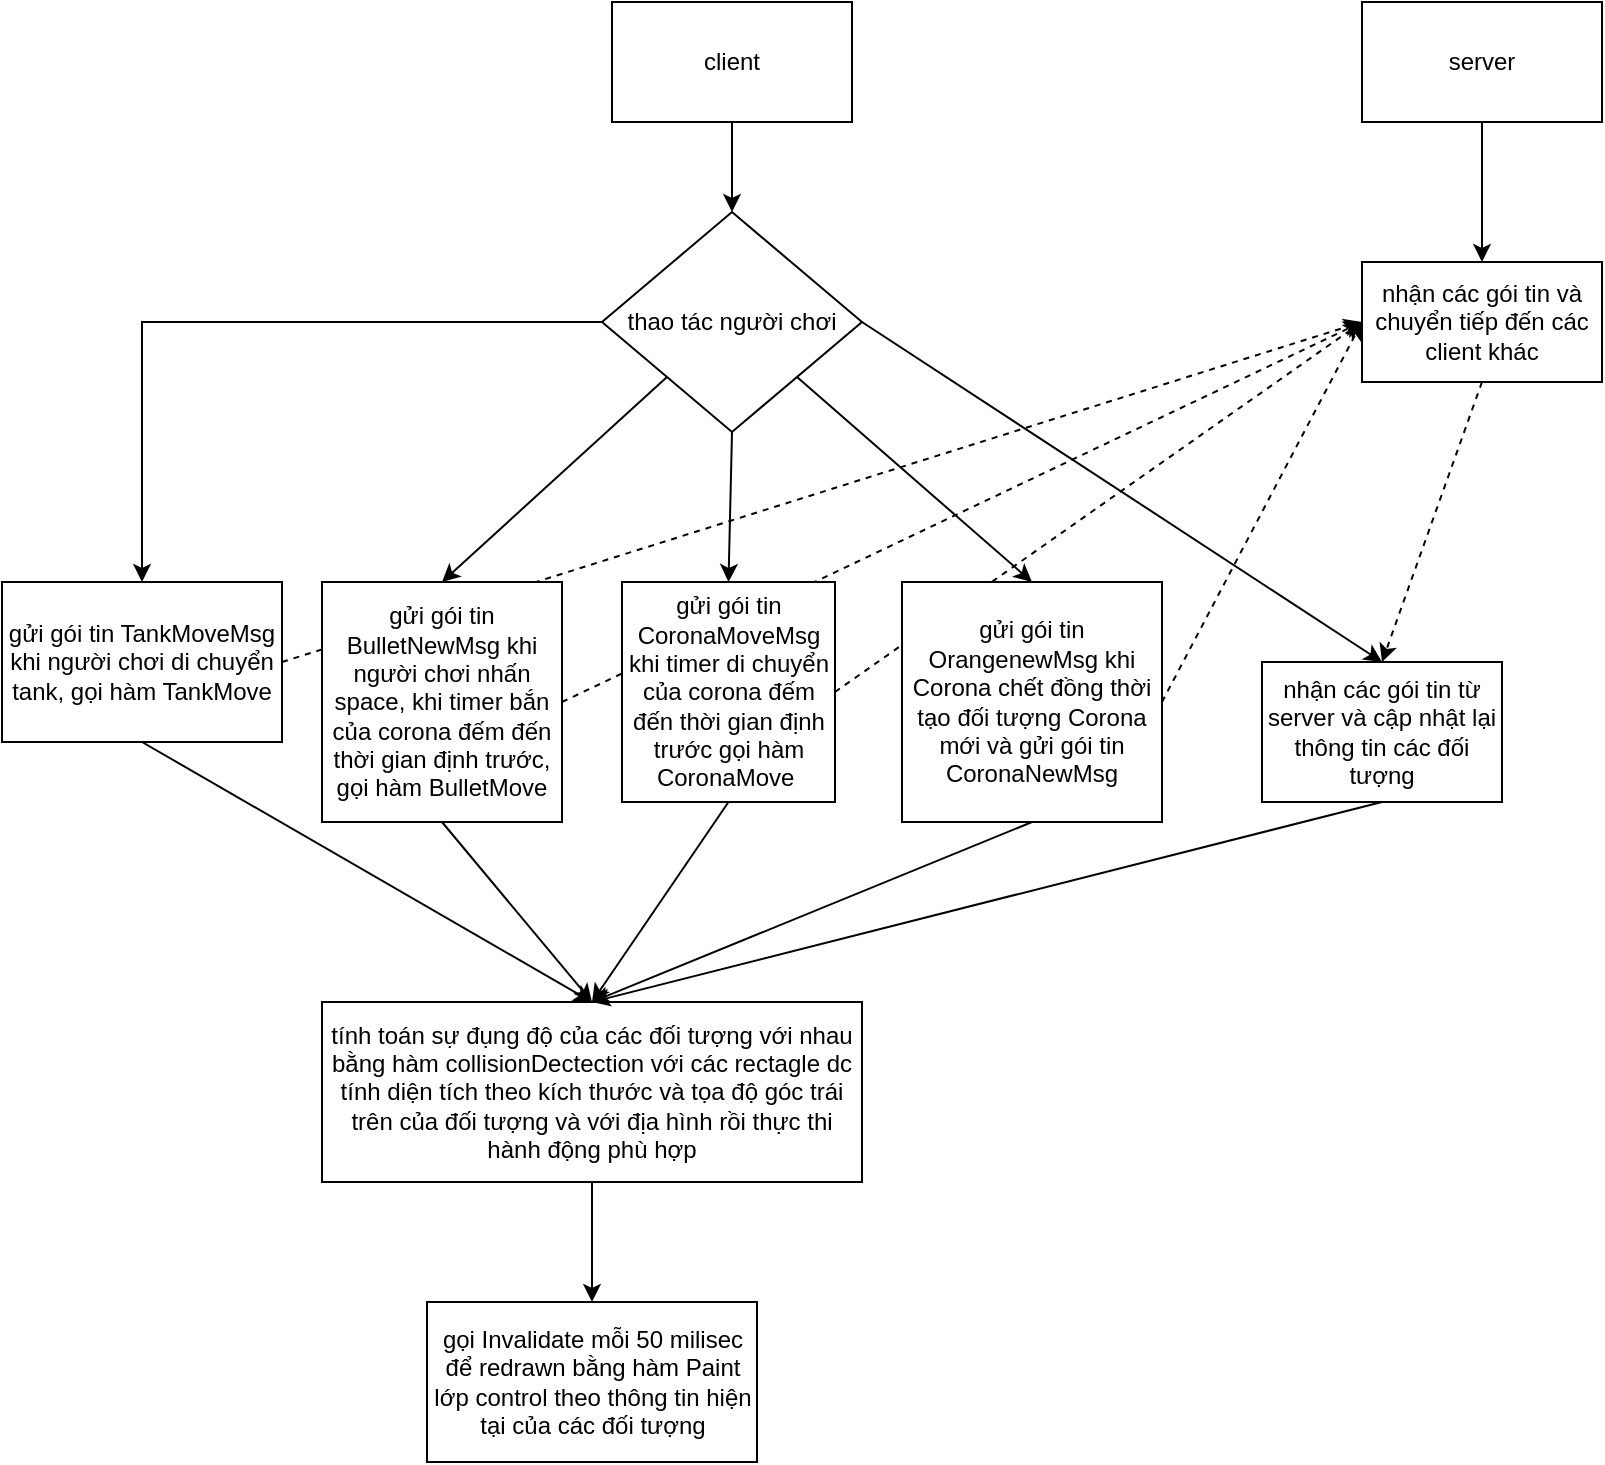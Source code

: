 <mxfile version="20.0.0" type="device"><diagram id="y2har8hItUHUgtyZlYA3" name="Page-1"><mxGraphModel dx="1038" dy="489" grid="1" gridSize="10" guides="1" tooltips="1" connect="1" arrows="1" fold="1" page="1" pageScale="1" pageWidth="827" pageHeight="1169" math="0" shadow="0"><root><mxCell id="0"/><mxCell id="1" parent="0"/><mxCell id="c4s352DIlHbyxNWYhS-Y-6" style="edgeStyle=orthogonalEdgeStyle;rounded=0;orthogonalLoop=1;jettySize=auto;html=1;exitX=0.5;exitY=1;exitDx=0;exitDy=0;entryX=0.5;entryY=0;entryDx=0;entryDy=0;" edge="1" parent="1" source="c4s352DIlHbyxNWYhS-Y-1" target="c4s352DIlHbyxNWYhS-Y-5"><mxGeometry relative="1" as="geometry"/></mxCell><mxCell id="c4s352DIlHbyxNWYhS-Y-1" value="client" style="rounded=0;whiteSpace=wrap;html=1;" vertex="1" parent="1"><mxGeometry x="315" y="20" width="120" height="60" as="geometry"/></mxCell><mxCell id="c4s352DIlHbyxNWYhS-Y-16" style="edgeStyle=none;rounded=0;orthogonalLoop=1;jettySize=auto;html=1;exitX=0.5;exitY=1;exitDx=0;exitDy=0;entryX=0.5;entryY=0;entryDx=0;entryDy=0;" edge="1" parent="1" source="c4s352DIlHbyxNWYhS-Y-2" target="c4s352DIlHbyxNWYhS-Y-4"><mxGeometry relative="1" as="geometry"/></mxCell><mxCell id="c4s352DIlHbyxNWYhS-Y-2" value="server" style="rounded=0;whiteSpace=wrap;html=1;" vertex="1" parent="1"><mxGeometry x="690" y="20" width="120" height="60" as="geometry"/></mxCell><mxCell id="c4s352DIlHbyxNWYhS-Y-20" style="edgeStyle=none;rounded=0;orthogonalLoop=1;jettySize=auto;html=1;exitX=1;exitY=0.5;exitDx=0;exitDy=0;dashed=1;" edge="1" parent="1" source="c4s352DIlHbyxNWYhS-Y-3"><mxGeometry relative="1" as="geometry"><mxPoint x="690" y="180" as="targetPoint"/></mxGeometry></mxCell><mxCell id="c4s352DIlHbyxNWYhS-Y-26" style="edgeStyle=none;rounded=0;orthogonalLoop=1;jettySize=auto;html=1;exitX=0.5;exitY=1;exitDx=0;exitDy=0;entryX=0.5;entryY=0;entryDx=0;entryDy=0;" edge="1" parent="1" source="c4s352DIlHbyxNWYhS-Y-3" target="c4s352DIlHbyxNWYhS-Y-21"><mxGeometry relative="1" as="geometry"/></mxCell><mxCell id="c4s352DIlHbyxNWYhS-Y-3" value="gửi gói tin TankMoveMsg khi người chơi di chuyển tank, gọi hàm TankMove" style="rounded=0;whiteSpace=wrap;html=1;" vertex="1" parent="1"><mxGeometry x="10" y="310" width="140" height="80" as="geometry"/></mxCell><mxCell id="c4s352DIlHbyxNWYhS-Y-31" style="edgeStyle=none;rounded=0;orthogonalLoop=1;jettySize=auto;html=1;exitX=0.5;exitY=1;exitDx=0;exitDy=0;entryX=0.5;entryY=0;entryDx=0;entryDy=0;dashed=1;" edge="1" parent="1" source="c4s352DIlHbyxNWYhS-Y-4" target="c4s352DIlHbyxNWYhS-Y-30"><mxGeometry relative="1" as="geometry"/></mxCell><mxCell id="c4s352DIlHbyxNWYhS-Y-4" value="nhận các gói tin và chuyển tiếp đến các client khác" style="rounded=0;whiteSpace=wrap;html=1;" vertex="1" parent="1"><mxGeometry x="690" y="150" width="120" height="60" as="geometry"/></mxCell><mxCell id="c4s352DIlHbyxNWYhS-Y-11" style="edgeStyle=orthogonalEdgeStyle;rounded=0;orthogonalLoop=1;jettySize=auto;html=1;exitX=0;exitY=0.5;exitDx=0;exitDy=0;entryX=0.5;entryY=0;entryDx=0;entryDy=0;" edge="1" parent="1" source="c4s352DIlHbyxNWYhS-Y-5" target="c4s352DIlHbyxNWYhS-Y-3"><mxGeometry relative="1" as="geometry"/></mxCell><mxCell id="c4s352DIlHbyxNWYhS-Y-12" style="rounded=0;orthogonalLoop=1;jettySize=auto;html=1;exitX=0;exitY=1;exitDx=0;exitDy=0;entryX=0.5;entryY=0;entryDx=0;entryDy=0;" edge="1" parent="1" source="c4s352DIlHbyxNWYhS-Y-5" target="c4s352DIlHbyxNWYhS-Y-7"><mxGeometry relative="1" as="geometry"/></mxCell><mxCell id="c4s352DIlHbyxNWYhS-Y-14" style="edgeStyle=none;rounded=0;orthogonalLoop=1;jettySize=auto;html=1;exitX=0.5;exitY=1;exitDx=0;exitDy=0;entryX=0.5;entryY=0;entryDx=0;entryDy=0;" edge="1" parent="1" source="c4s352DIlHbyxNWYhS-Y-5" target="c4s352DIlHbyxNWYhS-Y-8"><mxGeometry relative="1" as="geometry"/></mxCell><mxCell id="c4s352DIlHbyxNWYhS-Y-15" style="edgeStyle=none;rounded=0;orthogonalLoop=1;jettySize=auto;html=1;exitX=1;exitY=1;exitDx=0;exitDy=0;entryX=0.5;entryY=0;entryDx=0;entryDy=0;" edge="1" parent="1" source="c4s352DIlHbyxNWYhS-Y-5" target="c4s352DIlHbyxNWYhS-Y-9"><mxGeometry relative="1" as="geometry"/></mxCell><mxCell id="c4s352DIlHbyxNWYhS-Y-32" style="edgeStyle=none;rounded=0;orthogonalLoop=1;jettySize=auto;html=1;exitX=1;exitY=0.5;exitDx=0;exitDy=0;entryX=0.5;entryY=0;entryDx=0;entryDy=0;" edge="1" parent="1" source="c4s352DIlHbyxNWYhS-Y-5" target="c4s352DIlHbyxNWYhS-Y-30"><mxGeometry relative="1" as="geometry"><mxPoint x="700" y="320" as="targetPoint"/></mxGeometry></mxCell><mxCell id="c4s352DIlHbyxNWYhS-Y-5" value="thao tác người chơi" style="rhombus;whiteSpace=wrap;html=1;" vertex="1" parent="1"><mxGeometry x="310" y="125" width="130" height="110" as="geometry"/></mxCell><mxCell id="c4s352DIlHbyxNWYhS-Y-19" style="edgeStyle=none;rounded=0;orthogonalLoop=1;jettySize=auto;html=1;exitX=1;exitY=0.5;exitDx=0;exitDy=0;dashed=1;" edge="1" parent="1" source="c4s352DIlHbyxNWYhS-Y-7"><mxGeometry relative="1" as="geometry"><mxPoint x="690" y="180" as="targetPoint"/></mxGeometry></mxCell><mxCell id="c4s352DIlHbyxNWYhS-Y-27" style="edgeStyle=none;rounded=0;orthogonalLoop=1;jettySize=auto;html=1;exitX=0.5;exitY=1;exitDx=0;exitDy=0;entryX=0.5;entryY=0;entryDx=0;entryDy=0;" edge="1" parent="1" source="c4s352DIlHbyxNWYhS-Y-7" target="c4s352DIlHbyxNWYhS-Y-21"><mxGeometry relative="1" as="geometry"/></mxCell><mxCell id="c4s352DIlHbyxNWYhS-Y-7" value="&lt;span style=&quot;&quot;&gt;gửi gói tin BulletNewMsg khi người chơi nhấn space, khi timer bắn của corona đếm đến thời gian định trước, gọi hàm BulletMove&lt;/span&gt;" style="rounded=0;whiteSpace=wrap;html=1;" vertex="1" parent="1"><mxGeometry x="170" y="310" width="120" height="120" as="geometry"/></mxCell><mxCell id="c4s352DIlHbyxNWYhS-Y-18" style="edgeStyle=none;rounded=0;orthogonalLoop=1;jettySize=auto;html=1;exitX=1;exitY=0.5;exitDx=0;exitDy=0;dashed=1;" edge="1" parent="1" source="c4s352DIlHbyxNWYhS-Y-8"><mxGeometry relative="1" as="geometry"><mxPoint x="690" y="180" as="targetPoint"/></mxGeometry></mxCell><mxCell id="c4s352DIlHbyxNWYhS-Y-28" style="edgeStyle=none;rounded=0;orthogonalLoop=1;jettySize=auto;html=1;exitX=0.5;exitY=1;exitDx=0;exitDy=0;entryX=0.5;entryY=0;entryDx=0;entryDy=0;" edge="1" parent="1" source="c4s352DIlHbyxNWYhS-Y-8" target="c4s352DIlHbyxNWYhS-Y-21"><mxGeometry relative="1" as="geometry"><mxPoint x="300" y="520" as="targetPoint"/></mxGeometry></mxCell><mxCell id="c4s352DIlHbyxNWYhS-Y-8" value="gửi gói tin CoronaMoveMsg khi timer di chuyển của corona đếm đến thời gian định trước gọi hàm CoronaMove&amp;nbsp;" style="rounded=0;whiteSpace=wrap;html=1;" vertex="1" parent="1"><mxGeometry x="320" y="310" width="106.5" height="110" as="geometry"/></mxCell><mxCell id="c4s352DIlHbyxNWYhS-Y-17" style="edgeStyle=none;rounded=0;orthogonalLoop=1;jettySize=auto;html=1;exitX=1;exitY=0.5;exitDx=0;exitDy=0;entryX=0;entryY=0.5;entryDx=0;entryDy=0;dashed=1;" edge="1" parent="1" source="c4s352DIlHbyxNWYhS-Y-9" target="c4s352DIlHbyxNWYhS-Y-4"><mxGeometry relative="1" as="geometry"/></mxCell><mxCell id="c4s352DIlHbyxNWYhS-Y-29" style="edgeStyle=none;rounded=0;orthogonalLoop=1;jettySize=auto;html=1;exitX=0.5;exitY=1;exitDx=0;exitDy=0;entryX=0.5;entryY=0;entryDx=0;entryDy=0;" edge="1" parent="1" source="c4s352DIlHbyxNWYhS-Y-9" target="c4s352DIlHbyxNWYhS-Y-21"><mxGeometry relative="1" as="geometry"/></mxCell><mxCell id="c4s352DIlHbyxNWYhS-Y-9" value="gửi gói tin OrangenewMsg khi Corona chết đồng thời tạo đối tượng Corona mới và gửi gói tin CoronaNewMsg" style="rounded=0;whiteSpace=wrap;html=1;" vertex="1" parent="1"><mxGeometry x="460" y="310" width="130" height="120" as="geometry"/></mxCell><mxCell id="c4s352DIlHbyxNWYhS-Y-35" style="edgeStyle=none;rounded=0;orthogonalLoop=1;jettySize=auto;html=1;exitX=0.5;exitY=1;exitDx=0;exitDy=0;entryX=0.5;entryY=0;entryDx=0;entryDy=0;" edge="1" parent="1" source="c4s352DIlHbyxNWYhS-Y-21" target="c4s352DIlHbyxNWYhS-Y-34"><mxGeometry relative="1" as="geometry"/></mxCell><mxCell id="c4s352DIlHbyxNWYhS-Y-21" value="tính toán sự đụng độ của các đối tượng với nhau bằng hàm collisionDectection với các rectagle dc tính diện tích theo kích thước và tọa độ góc trái trên của đối tượng và với địa hình rồi thực thi hành động phù hợp" style="rounded=0;whiteSpace=wrap;html=1;" vertex="1" parent="1"><mxGeometry x="170" y="520" width="270" height="90" as="geometry"/></mxCell><mxCell id="c4s352DIlHbyxNWYhS-Y-33" style="edgeStyle=none;rounded=0;orthogonalLoop=1;jettySize=auto;html=1;exitX=0.5;exitY=1;exitDx=0;exitDy=0;entryX=0.5;entryY=0;entryDx=0;entryDy=0;" edge="1" parent="1" source="c4s352DIlHbyxNWYhS-Y-30" target="c4s352DIlHbyxNWYhS-Y-21"><mxGeometry relative="1" as="geometry"/></mxCell><mxCell id="c4s352DIlHbyxNWYhS-Y-30" value="nhận các gói tin từ server và cập nhật lại thông tin các đối tượng" style="rounded=0;whiteSpace=wrap;html=1;" vertex="1" parent="1"><mxGeometry x="640" y="350" width="120" height="70" as="geometry"/></mxCell><mxCell id="c4s352DIlHbyxNWYhS-Y-34" value="gọi&amp;nbsp;Invalidate mỗi 50 milisec để redrawn bằng hàm&amp;nbsp;Paint lớp control theo thông tin hiện tại của các đối tượng" style="rounded=0;whiteSpace=wrap;html=1;" vertex="1" parent="1"><mxGeometry x="222.5" y="670" width="165" height="80" as="geometry"/></mxCell></root></mxGraphModel></diagram></mxfile>